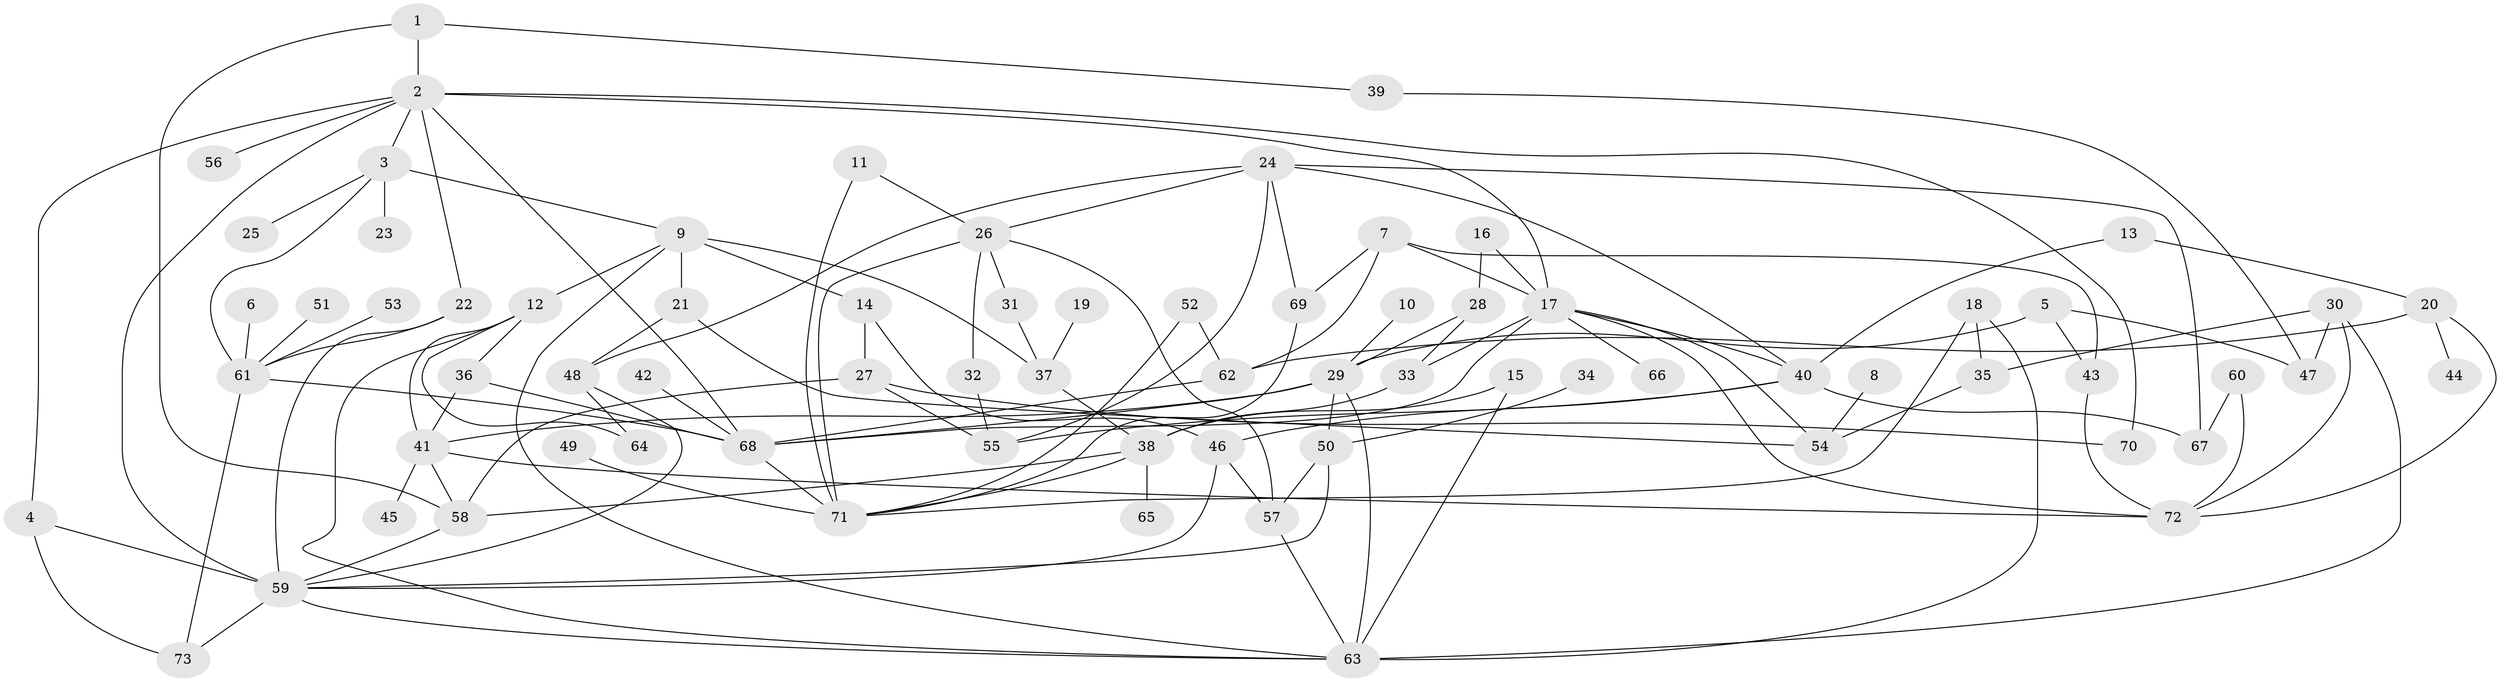 // original degree distribution, {8: 0.013793103448275862, 7: 0.020689655172413793, 3: 0.25517241379310346, 6: 0.013793103448275862, 5: 0.0896551724137931, 4: 0.1310344827586207, 1: 0.22758620689655173, 2: 0.2482758620689655}
// Generated by graph-tools (version 1.1) at 2025/49/03/09/25 03:49:23]
// undirected, 73 vertices, 128 edges
graph export_dot {
graph [start="1"]
  node [color=gray90,style=filled];
  1;
  2;
  3;
  4;
  5;
  6;
  7;
  8;
  9;
  10;
  11;
  12;
  13;
  14;
  15;
  16;
  17;
  18;
  19;
  20;
  21;
  22;
  23;
  24;
  25;
  26;
  27;
  28;
  29;
  30;
  31;
  32;
  33;
  34;
  35;
  36;
  37;
  38;
  39;
  40;
  41;
  42;
  43;
  44;
  45;
  46;
  47;
  48;
  49;
  50;
  51;
  52;
  53;
  54;
  55;
  56;
  57;
  58;
  59;
  60;
  61;
  62;
  63;
  64;
  65;
  66;
  67;
  68;
  69;
  70;
  71;
  72;
  73;
  1 -- 2 [weight=2.0];
  1 -- 39 [weight=1.0];
  1 -- 58 [weight=1.0];
  2 -- 3 [weight=1.0];
  2 -- 4 [weight=1.0];
  2 -- 17 [weight=1.0];
  2 -- 22 [weight=1.0];
  2 -- 56 [weight=1.0];
  2 -- 59 [weight=1.0];
  2 -- 68 [weight=1.0];
  2 -- 70 [weight=1.0];
  3 -- 9 [weight=1.0];
  3 -- 23 [weight=1.0];
  3 -- 25 [weight=1.0];
  3 -- 61 [weight=1.0];
  4 -- 59 [weight=1.0];
  4 -- 73 [weight=1.0];
  5 -- 29 [weight=1.0];
  5 -- 43 [weight=1.0];
  5 -- 47 [weight=1.0];
  6 -- 61 [weight=1.0];
  7 -- 17 [weight=1.0];
  7 -- 43 [weight=1.0];
  7 -- 62 [weight=1.0];
  7 -- 69 [weight=1.0];
  8 -- 54 [weight=1.0];
  9 -- 12 [weight=1.0];
  9 -- 14 [weight=1.0];
  9 -- 21 [weight=1.0];
  9 -- 37 [weight=1.0];
  9 -- 63 [weight=1.0];
  10 -- 29 [weight=1.0];
  11 -- 26 [weight=1.0];
  11 -- 71 [weight=1.0];
  12 -- 36 [weight=1.0];
  12 -- 41 [weight=1.0];
  12 -- 63 [weight=1.0];
  12 -- 64 [weight=1.0];
  13 -- 20 [weight=1.0];
  13 -- 40 [weight=1.0];
  14 -- 27 [weight=1.0];
  14 -- 46 [weight=1.0];
  15 -- 38 [weight=1.0];
  15 -- 63 [weight=1.0];
  16 -- 17 [weight=1.0];
  16 -- 28 [weight=1.0];
  17 -- 33 [weight=1.0];
  17 -- 40 [weight=1.0];
  17 -- 54 [weight=1.0];
  17 -- 66 [weight=1.0];
  17 -- 68 [weight=1.0];
  17 -- 72 [weight=1.0];
  18 -- 35 [weight=1.0];
  18 -- 63 [weight=1.0];
  18 -- 71 [weight=1.0];
  19 -- 37 [weight=1.0];
  20 -- 44 [weight=1.0];
  20 -- 62 [weight=1.0];
  20 -- 72 [weight=1.0];
  21 -- 48 [weight=1.0];
  21 -- 54 [weight=1.0];
  22 -- 59 [weight=1.0];
  22 -- 61 [weight=1.0];
  24 -- 26 [weight=1.0];
  24 -- 40 [weight=1.0];
  24 -- 48 [weight=1.0];
  24 -- 55 [weight=1.0];
  24 -- 67 [weight=1.0];
  24 -- 69 [weight=1.0];
  26 -- 31 [weight=1.0];
  26 -- 32 [weight=1.0];
  26 -- 57 [weight=1.0];
  26 -- 71 [weight=1.0];
  27 -- 55 [weight=1.0];
  27 -- 58 [weight=1.0];
  27 -- 70 [weight=1.0];
  28 -- 29 [weight=1.0];
  28 -- 33 [weight=1.0];
  29 -- 41 [weight=1.0];
  29 -- 50 [weight=1.0];
  29 -- 63 [weight=1.0];
  29 -- 68 [weight=1.0];
  30 -- 35 [weight=1.0];
  30 -- 47 [weight=1.0];
  30 -- 63 [weight=1.0];
  30 -- 72 [weight=1.0];
  31 -- 37 [weight=1.0];
  32 -- 55 [weight=1.0];
  33 -- 38 [weight=1.0];
  34 -- 50 [weight=1.0];
  35 -- 54 [weight=1.0];
  36 -- 41 [weight=1.0];
  36 -- 68 [weight=1.0];
  37 -- 38 [weight=1.0];
  38 -- 58 [weight=1.0];
  38 -- 65 [weight=1.0];
  38 -- 71 [weight=1.0];
  39 -- 47 [weight=1.0];
  40 -- 46 [weight=1.0];
  40 -- 55 [weight=1.0];
  40 -- 67 [weight=1.0];
  41 -- 45 [weight=1.0];
  41 -- 58 [weight=1.0];
  41 -- 72 [weight=1.0];
  42 -- 68 [weight=1.0];
  43 -- 72 [weight=1.0];
  46 -- 57 [weight=1.0];
  46 -- 59 [weight=1.0];
  48 -- 59 [weight=1.0];
  48 -- 64 [weight=1.0];
  49 -- 71 [weight=2.0];
  50 -- 57 [weight=1.0];
  50 -- 59 [weight=1.0];
  51 -- 61 [weight=1.0];
  52 -- 62 [weight=1.0];
  52 -- 71 [weight=1.0];
  53 -- 61 [weight=1.0];
  57 -- 63 [weight=1.0];
  58 -- 59 [weight=1.0];
  59 -- 63 [weight=1.0];
  59 -- 73 [weight=2.0];
  60 -- 67 [weight=1.0];
  60 -- 72 [weight=1.0];
  61 -- 68 [weight=1.0];
  61 -- 73 [weight=1.0];
  62 -- 68 [weight=1.0];
  68 -- 71 [weight=1.0];
  69 -- 71 [weight=1.0];
}
